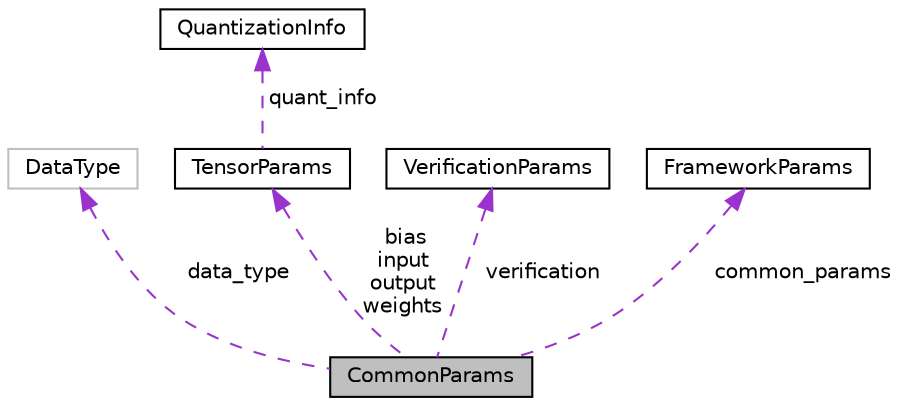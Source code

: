 digraph "CommonParams"
{
 // LATEX_PDF_SIZE
  edge [fontname="Helvetica",fontsize="10",labelfontname="Helvetica",labelfontsize="10"];
  node [fontname="Helvetica",fontsize="10",shape=record];
  Node1 [label="CommonParams",height=0.2,width=0.4,color="black", fillcolor="grey75", style="filled", fontcolor="black",tooltip="Structure holding all the graph Example parameters."];
  Node2 -> Node1 [dir="back",color="darkorchid3",fontsize="10",style="dashed",label=" data_type" ,fontname="Helvetica"];
  Node2 [label="DataType",height=0.2,width=0.4,color="grey75", fillcolor="white", style="filled",tooltip=" "];
  Node3 -> Node1 [dir="back",color="darkorchid3",fontsize="10",style="dashed",label=" bias\ninput\noutput\nweights" ,fontname="Helvetica"];
  Node3 [label="TensorParams",height=0.2,width=0.4,color="black", fillcolor="white", style="filled",URL="$structarm__compute_1_1utils_1_1_tensor_params.xhtml",tooltip="Structure holding all the input tensor graph parameters."];
  Node4 -> Node3 [dir="back",color="darkorchid3",fontsize="10",style="dashed",label=" quant_info" ,fontname="Helvetica"];
  Node4 [label="QuantizationInfo",height=0.2,width=0.4,color="black", fillcolor="white", style="filled",URL="$classarm__compute_1_1_quantization_info.xhtml",tooltip="Quantization information."];
  Node5 -> Node1 [dir="back",color="darkorchid3",fontsize="10",style="dashed",label=" verification" ,fontname="Helvetica"];
  Node5 [label="VerificationParams",height=0.2,width=0.4,color="black", fillcolor="white", style="filled",URL="$structarm__compute_1_1utils_1_1_verification_params.xhtml",tooltip="Structure holding all the verification graph parameters."];
  Node6 -> Node1 [dir="back",color="darkorchid3",fontsize="10",style="dashed",label=" common_params" ,fontname="Helvetica"];
  Node6 [label="FrameworkParams",height=0.2,width=0.4,color="black", fillcolor="white", style="filled",URL="$structarm__compute_1_1utils_1_1_framework_params.xhtml",tooltip="Structure holding all the common graph parameters."];
}

